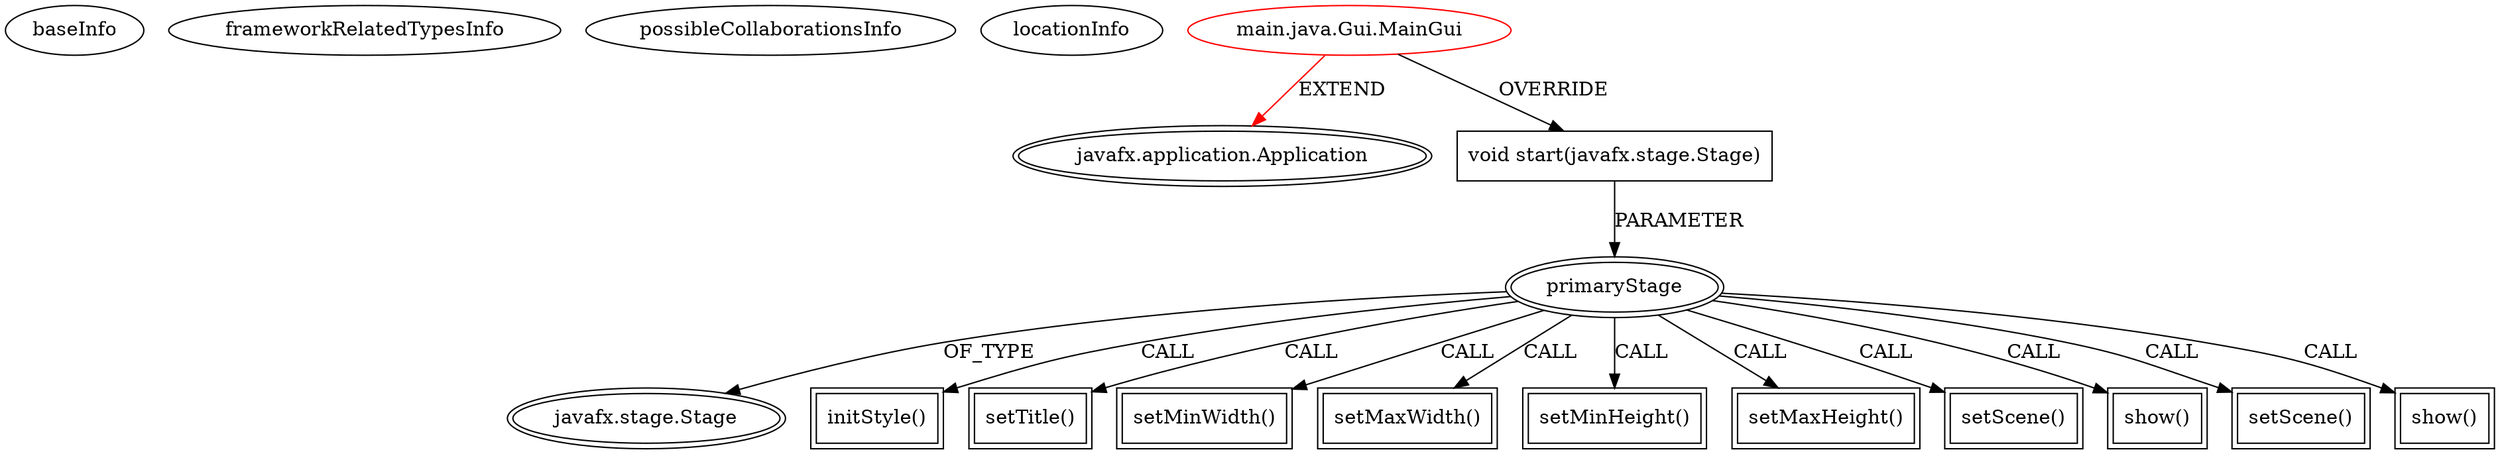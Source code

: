 digraph {
baseInfo[graphId=1159,category="extension_graph",isAnonymous=false,possibleRelation=false]
frameworkRelatedTypesInfo[0="javafx.application.Application"]
possibleCollaborationsInfo[]
locationInfo[projectName="SNIPER722-CappLauncher",filePath="/SNIPER722-CappLauncher/CappLauncher-master/src/main/java/Gui/MainGui.java",contextSignature="MainGui",graphId="1159"]
0[label="main.java.Gui.MainGui",vertexType="ROOT_CLIENT_CLASS_DECLARATION",isFrameworkType=false,color=red]
1[label="javafx.application.Application",vertexType="FRAMEWORK_CLASS_TYPE",isFrameworkType=true,peripheries=2]
2[label="void start(javafx.stage.Stage)",vertexType="OVERRIDING_METHOD_DECLARATION",isFrameworkType=false,shape=box]
3[label="primaryStage",vertexType="PARAMETER_DECLARATION",isFrameworkType=true,peripheries=2]
4[label="javafx.stage.Stage",vertexType="FRAMEWORK_CLASS_TYPE",isFrameworkType=true,peripheries=2]
6[label="initStyle()",vertexType="INSIDE_CALL",isFrameworkType=true,peripheries=2,shape=box]
8[label="setTitle()",vertexType="INSIDE_CALL",isFrameworkType=true,peripheries=2,shape=box]
10[label="setMinWidth()",vertexType="INSIDE_CALL",isFrameworkType=true,peripheries=2,shape=box]
12[label="setMaxWidth()",vertexType="INSIDE_CALL",isFrameworkType=true,peripheries=2,shape=box]
14[label="setMinHeight()",vertexType="INSIDE_CALL",isFrameworkType=true,peripheries=2,shape=box]
16[label="setMaxHeight()",vertexType="INSIDE_CALL",isFrameworkType=true,peripheries=2,shape=box]
18[label="setScene()",vertexType="INSIDE_CALL",isFrameworkType=true,peripheries=2,shape=box]
20[label="show()",vertexType="INSIDE_CALL",isFrameworkType=true,peripheries=2,shape=box]
22[label="setScene()",vertexType="INSIDE_CALL",isFrameworkType=true,peripheries=2,shape=box]
24[label="show()",vertexType="INSIDE_CALL",isFrameworkType=true,peripheries=2,shape=box]
0->1[label="EXTEND",color=red]
0->2[label="OVERRIDE"]
3->4[label="OF_TYPE"]
2->3[label="PARAMETER"]
3->6[label="CALL"]
3->8[label="CALL"]
3->10[label="CALL"]
3->12[label="CALL"]
3->14[label="CALL"]
3->16[label="CALL"]
3->18[label="CALL"]
3->20[label="CALL"]
3->22[label="CALL"]
3->24[label="CALL"]
}
